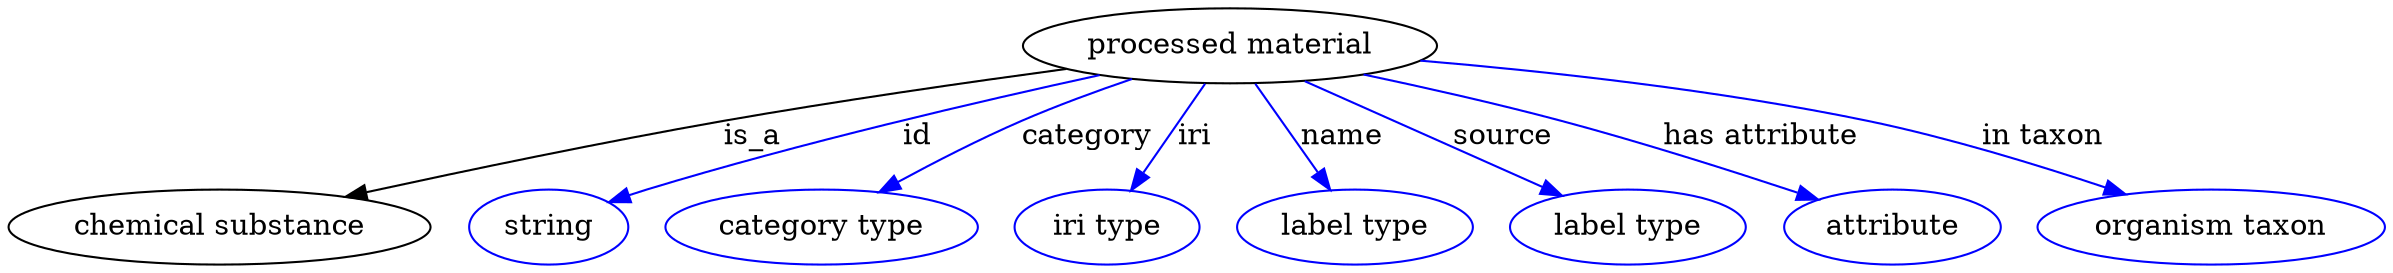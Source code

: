 digraph {
	graph [bb="0,0,929.94,123"];
	node [label="\N"];
	"processed material"	 [height=0.5,
		label="processed material",
		pos="477.29,105",
		width=2.1484];
	"chemical substance"	 [height=0.5,
		pos="79.293,18",
		width=2.2026];
	"processed material" -> "chemical substance"	 [label=is_a,
		lp="288.29,61.5",
		pos="e,129.5,32.03 413.55,94.764 374.15,88.13 322.62,78.902 277.29,69 230.62,58.803 178.29,45.23 139.16,34.651"];
	id	 [color=blue,
		height=0.5,
		label=string,
		pos="207.29,18",
		width=0.84854];
	"processed material" -> id	 [color=blue,
		label=id,
		lp="346.79,61.5",
		pos="e,231.19,29.37 425.5,91.557 378.46,78.856 307.44,58.445 247.29,36 245.07,35.169 242.79,34.273 240.5,33.34",
		style=solid];
	category	 [color=blue,
		height=0.5,
		label="category type",
		pos="314.29,18",
		width=1.6249];
	"processed material" -> category	 [color=blue,
		label=category,
		lp="422.79,61.5",
		pos="e,339.92,34.364 440.39,88.955 427.26,82.99 412.48,75.972 399.29,69 382.25,59.989 363.85,49.099 348.54,39.7",
		style=solid];
	iri	 [color=blue,
		height=0.5,
		label="iri type",
		pos="427.29,18",
		width=1.011];
	"processed material" -> iri	 [color=blue,
		label=iri,
		lp="461.79,61.5",
		pos="e,437.3,35.41 466.93,86.974 459.87,74.68 450.39,58.196 442.48,44.425",
		style=solid];
	name	 [color=blue,
		height=0.5,
		label="label type",
		pos="527.29,18",
		width=1.2638];
	"processed material" -> name	 [color=blue,
		label=name,
		lp="520.79,61.5",
		pos="e,517.12,35.706 487.65,86.974 494.67,74.761 504.07,58.412 511.95,44.697",
		style=solid];
	source	 [color=blue,
		height=0.5,
		label="label type",
		pos="636.29,18",
		width=1.2638];
	"processed material" -> source	 [color=blue,
		label=source,
		lp="585.29,61.5",
		pos="e,609.56,32.627 507.57,88.431 534.04,73.947 572.52,52.895 600.51,37.582",
		style=solid];
	"has attribute"	 [color=blue,
		height=0.5,
		label=attribute,
		pos="740.29,18",
		width=1.1193];
	"processed material" -> "has attribute"	 [color=blue,
		label="has attribute",
		lp="681.79,61.5",
		pos="e,710.74,30.27 529.82,91.684 553.63,85.333 582.05,77.315 607.29,69 639.26,58.471 674.84,44.721 701.14,34.151",
		style=solid];
	"in taxon"	 [color=blue,
		height=0.5,
		label="organism taxon",
		pos="864.29,18",
		width=1.8234];
	"processed material" -> "in taxon"	 [color=blue,
		label="in taxon",
		lp="790.79,61.5",
		pos="e,827.63,33.082 548.67,98.001 597.24,92.359 662.71,83.024 719.29,69 753.01,60.645 789.92,47.603 818.06,36.799",
		style=solid];
}
